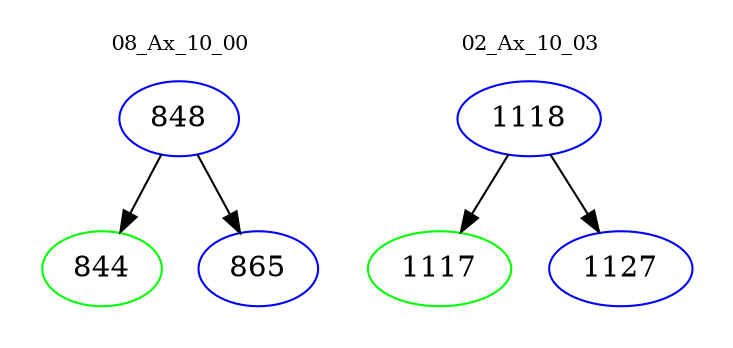 digraph{
subgraph cluster_0 {
color = white
label = "08_Ax_10_00";
fontsize=10;
T0_848 [label="848", color="blue"]
T0_848 -> T0_844 [color="black"]
T0_844 [label="844", color="green"]
T0_848 -> T0_865 [color="black"]
T0_865 [label="865", color="blue"]
}
subgraph cluster_1 {
color = white
label = "02_Ax_10_03";
fontsize=10;
T1_1118 [label="1118", color="blue"]
T1_1118 -> T1_1117 [color="black"]
T1_1117 [label="1117", color="green"]
T1_1118 -> T1_1127 [color="black"]
T1_1127 [label="1127", color="blue"]
}
}
